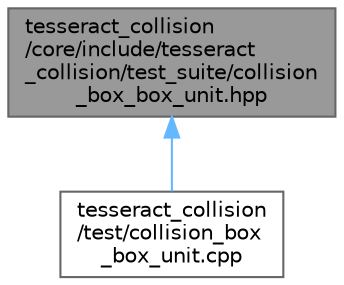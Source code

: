 digraph "tesseract_collision/core/include/tesseract_collision/test_suite/collision_box_box_unit.hpp"
{
 // LATEX_PDF_SIZE
  bgcolor="transparent";
  edge [fontname=Helvetica,fontsize=10,labelfontname=Helvetica,labelfontsize=10];
  node [fontname=Helvetica,fontsize=10,shape=box,height=0.2,width=0.4];
  Node1 [label="tesseract_collision\l/core/include/tesseract\l_collision/test_suite/collision\l_box_box_unit.hpp",height=0.2,width=0.4,color="gray40", fillcolor="grey60", style="filled", fontcolor="black",tooltip=" "];
  Node1 -> Node2 [dir="back",color="steelblue1",style="solid"];
  Node2 [label="tesseract_collision\l/test/collision_box\l_box_unit.cpp",height=0.2,width=0.4,color="grey40", fillcolor="white", style="filled",URL="$df/d8e/collision__box__box__unit_8cpp.html",tooltip=" "];
}
